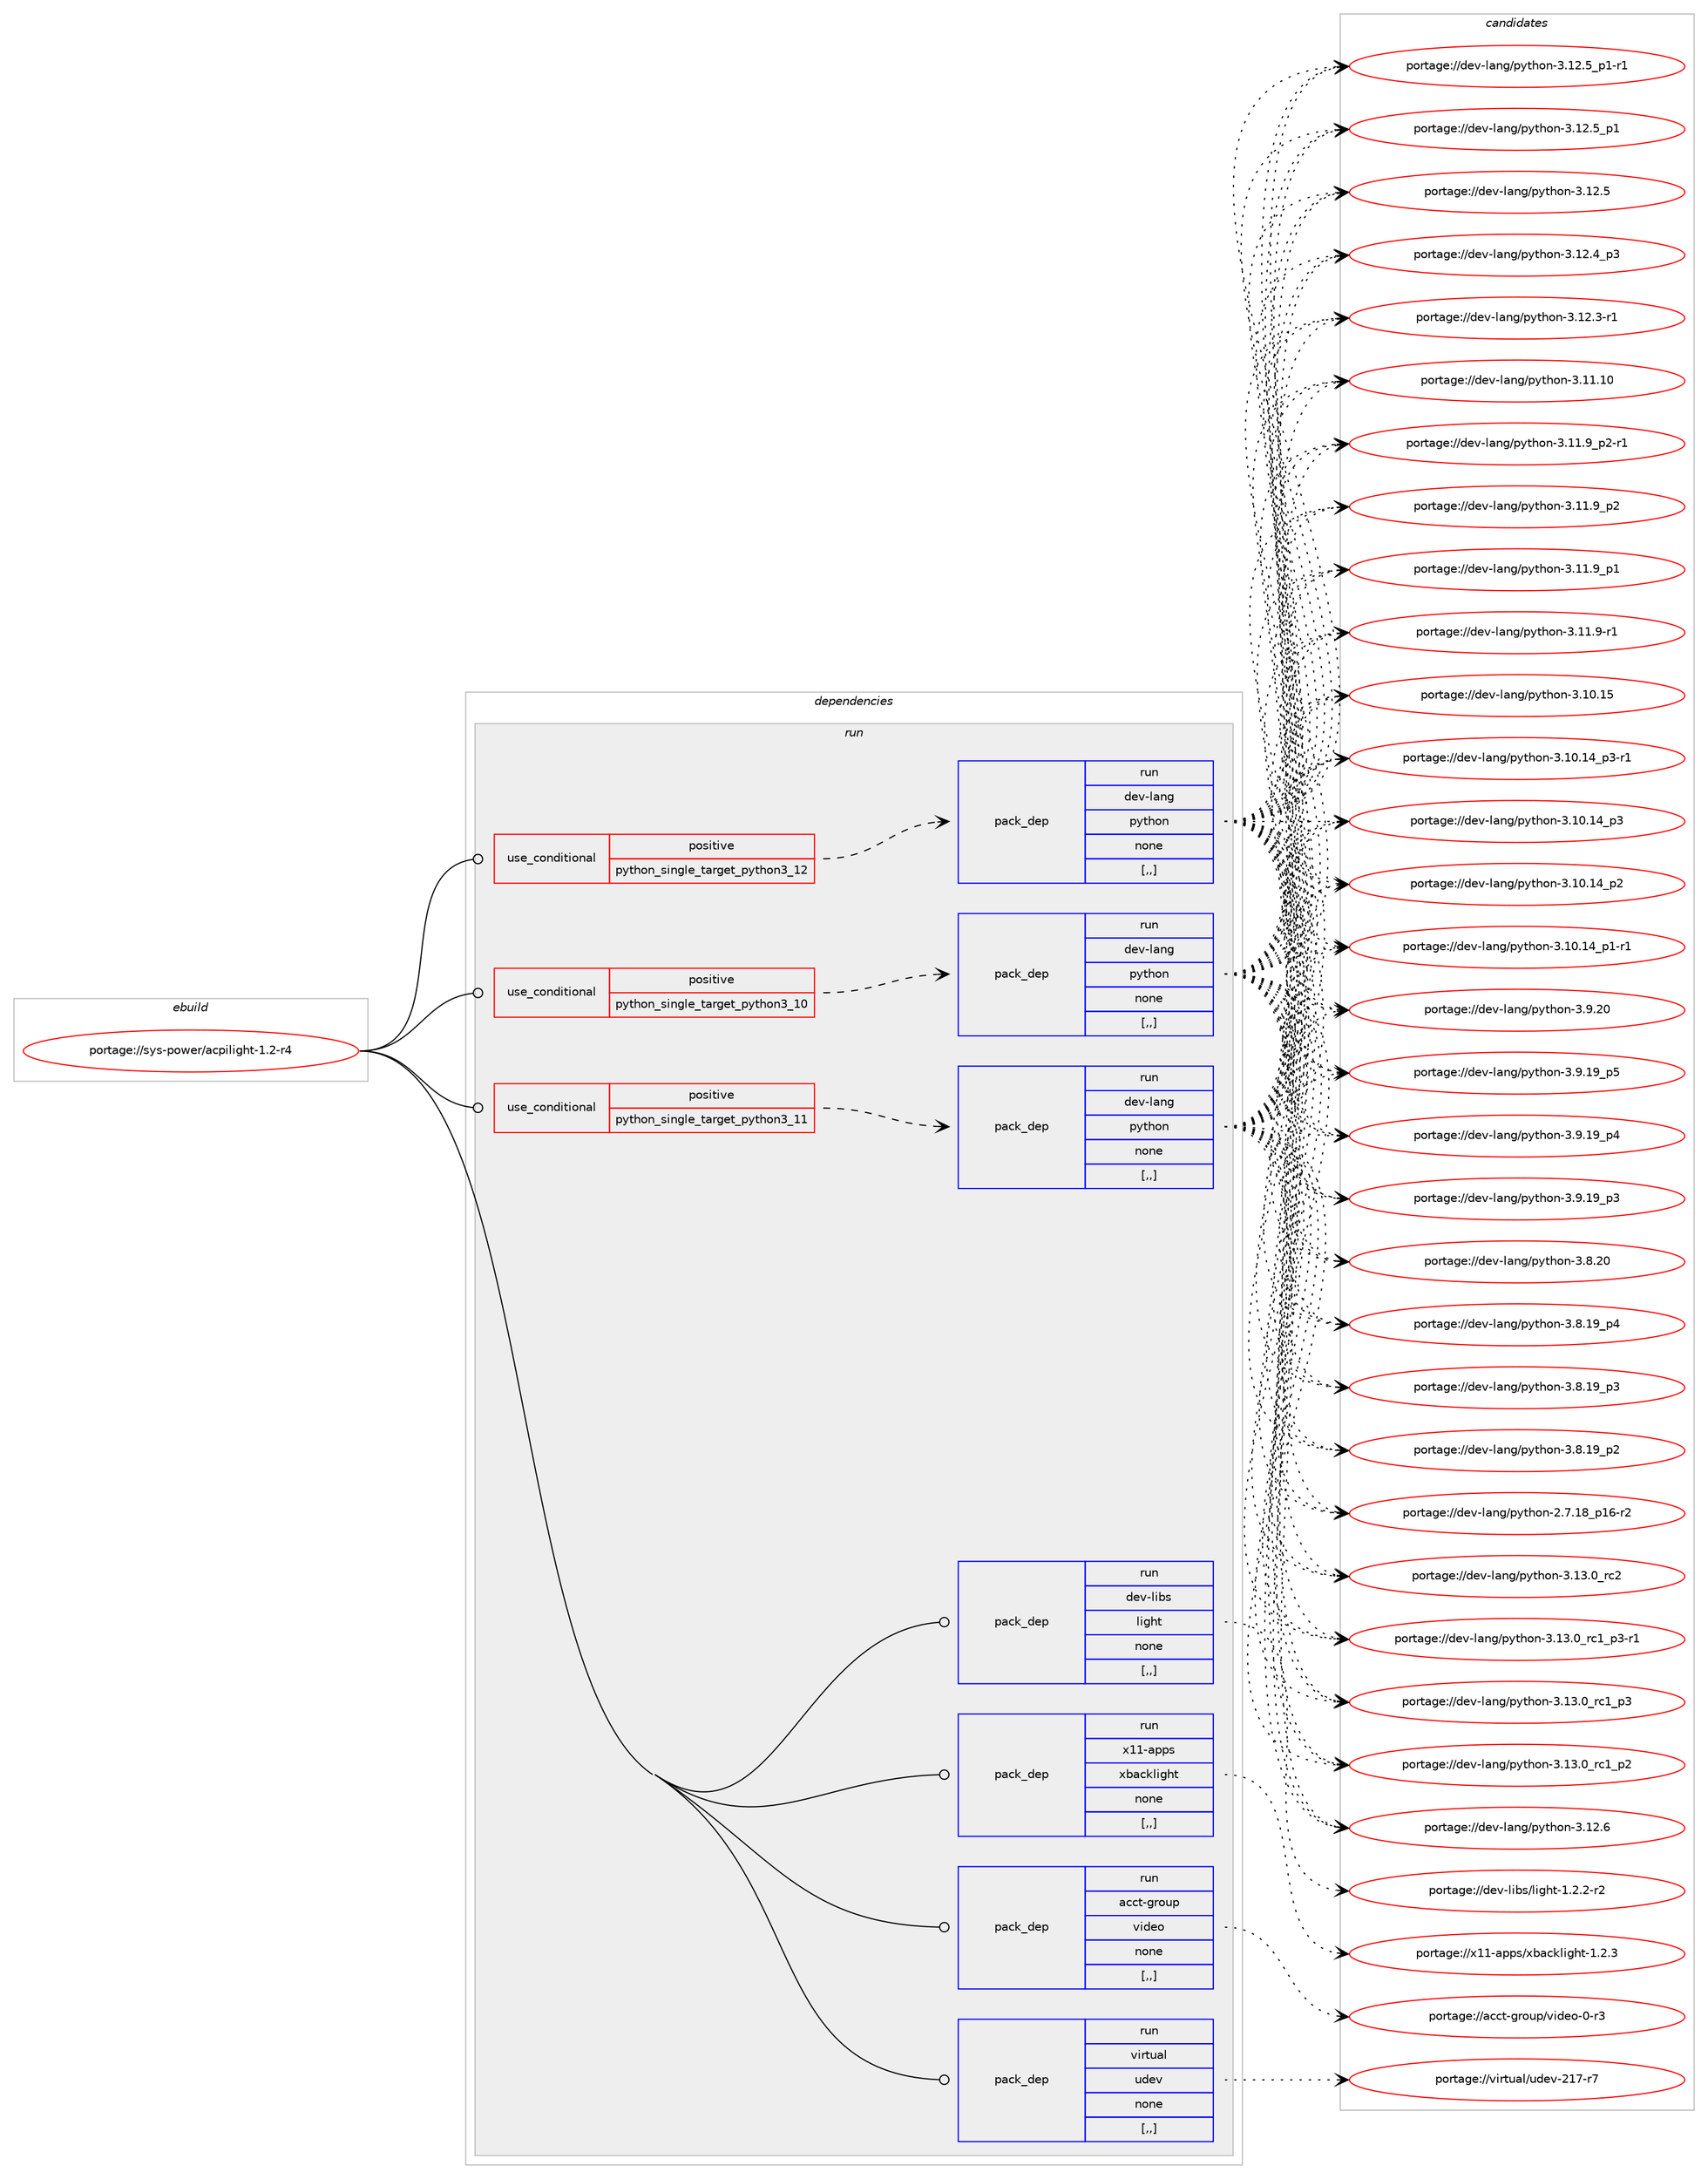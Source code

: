 digraph prolog {

# *************
# Graph options
# *************

newrank=true;
concentrate=true;
compound=true;
graph [rankdir=LR,fontname=Helvetica,fontsize=10,ranksep=1.5];#, ranksep=2.5, nodesep=0.2];
edge  [arrowhead=vee];
node  [fontname=Helvetica,fontsize=10];

# **********
# The ebuild
# **********

subgraph cluster_leftcol {
color=gray;
label=<<i>ebuild</i>>;
id [label="portage://sys-power/acpilight-1.2-r4", color=red, width=4, href="../sys-power/acpilight-1.2-r4.svg"];
}

# ****************
# The dependencies
# ****************

subgraph cluster_midcol {
color=gray;
label=<<i>dependencies</i>>;
subgraph cluster_compile {
fillcolor="#eeeeee";
style=filled;
label=<<i>compile</i>>;
}
subgraph cluster_compileandrun {
fillcolor="#eeeeee";
style=filled;
label=<<i>compile and run</i>>;
}
subgraph cluster_run {
fillcolor="#eeeeee";
style=filled;
label=<<i>run</i>>;
subgraph cond252514 {
dependency954011 [label=<<TABLE BORDER="0" CELLBORDER="1" CELLSPACING="0" CELLPADDING="4"><TR><TD ROWSPAN="3" CELLPADDING="10">use_conditional</TD></TR><TR><TD>positive</TD></TR><TR><TD>python_single_target_python3_10</TD></TR></TABLE>>, shape=none, color=red];
subgraph pack694758 {
dependency954012 [label=<<TABLE BORDER="0" CELLBORDER="1" CELLSPACING="0" CELLPADDING="4" WIDTH="220"><TR><TD ROWSPAN="6" CELLPADDING="30">pack_dep</TD></TR><TR><TD WIDTH="110">run</TD></TR><TR><TD>dev-lang</TD></TR><TR><TD>python</TD></TR><TR><TD>none</TD></TR><TR><TD>[,,]</TD></TR></TABLE>>, shape=none, color=blue];
}
dependency954011:e -> dependency954012:w [weight=20,style="dashed",arrowhead="vee"];
}
id:e -> dependency954011:w [weight=20,style="solid",arrowhead="odot"];
subgraph cond252515 {
dependency954013 [label=<<TABLE BORDER="0" CELLBORDER="1" CELLSPACING="0" CELLPADDING="4"><TR><TD ROWSPAN="3" CELLPADDING="10">use_conditional</TD></TR><TR><TD>positive</TD></TR><TR><TD>python_single_target_python3_11</TD></TR></TABLE>>, shape=none, color=red];
subgraph pack694759 {
dependency954014 [label=<<TABLE BORDER="0" CELLBORDER="1" CELLSPACING="0" CELLPADDING="4" WIDTH="220"><TR><TD ROWSPAN="6" CELLPADDING="30">pack_dep</TD></TR><TR><TD WIDTH="110">run</TD></TR><TR><TD>dev-lang</TD></TR><TR><TD>python</TD></TR><TR><TD>none</TD></TR><TR><TD>[,,]</TD></TR></TABLE>>, shape=none, color=blue];
}
dependency954013:e -> dependency954014:w [weight=20,style="dashed",arrowhead="vee"];
}
id:e -> dependency954013:w [weight=20,style="solid",arrowhead="odot"];
subgraph cond252516 {
dependency954015 [label=<<TABLE BORDER="0" CELLBORDER="1" CELLSPACING="0" CELLPADDING="4"><TR><TD ROWSPAN="3" CELLPADDING="10">use_conditional</TD></TR><TR><TD>positive</TD></TR><TR><TD>python_single_target_python3_12</TD></TR></TABLE>>, shape=none, color=red];
subgraph pack694760 {
dependency954016 [label=<<TABLE BORDER="0" CELLBORDER="1" CELLSPACING="0" CELLPADDING="4" WIDTH="220"><TR><TD ROWSPAN="6" CELLPADDING="30">pack_dep</TD></TR><TR><TD WIDTH="110">run</TD></TR><TR><TD>dev-lang</TD></TR><TR><TD>python</TD></TR><TR><TD>none</TD></TR><TR><TD>[,,]</TD></TR></TABLE>>, shape=none, color=blue];
}
dependency954015:e -> dependency954016:w [weight=20,style="dashed",arrowhead="vee"];
}
id:e -> dependency954015:w [weight=20,style="solid",arrowhead="odot"];
subgraph pack694761 {
dependency954017 [label=<<TABLE BORDER="0" CELLBORDER="1" CELLSPACING="0" CELLPADDING="4" WIDTH="220"><TR><TD ROWSPAN="6" CELLPADDING="30">pack_dep</TD></TR><TR><TD WIDTH="110">run</TD></TR><TR><TD>acct-group</TD></TR><TR><TD>video</TD></TR><TR><TD>none</TD></TR><TR><TD>[,,]</TD></TR></TABLE>>, shape=none, color=blue];
}
id:e -> dependency954017:w [weight=20,style="solid",arrowhead="odot"];
subgraph pack694762 {
dependency954018 [label=<<TABLE BORDER="0" CELLBORDER="1" CELLSPACING="0" CELLPADDING="4" WIDTH="220"><TR><TD ROWSPAN="6" CELLPADDING="30">pack_dep</TD></TR><TR><TD WIDTH="110">run</TD></TR><TR><TD>virtual</TD></TR><TR><TD>udev</TD></TR><TR><TD>none</TD></TR><TR><TD>[,,]</TD></TR></TABLE>>, shape=none, color=blue];
}
id:e -> dependency954018:w [weight=20,style="solid",arrowhead="odot"];
subgraph pack694763 {
dependency954019 [label=<<TABLE BORDER="0" CELLBORDER="1" CELLSPACING="0" CELLPADDING="4" WIDTH="220"><TR><TD ROWSPAN="6" CELLPADDING="30">pack_dep</TD></TR><TR><TD WIDTH="110">run</TD></TR><TR><TD>dev-libs</TD></TR><TR><TD>light</TD></TR><TR><TD>none</TD></TR><TR><TD>[,,]</TD></TR></TABLE>>, shape=none, color=blue];
}
id:e -> dependency954019:w [weight=20,style="solid",arrowhead="odot"];
subgraph pack694764 {
dependency954020 [label=<<TABLE BORDER="0" CELLBORDER="1" CELLSPACING="0" CELLPADDING="4" WIDTH="220"><TR><TD ROWSPAN="6" CELLPADDING="30">pack_dep</TD></TR><TR><TD WIDTH="110">run</TD></TR><TR><TD>x11-apps</TD></TR><TR><TD>xbacklight</TD></TR><TR><TD>none</TD></TR><TR><TD>[,,]</TD></TR></TABLE>>, shape=none, color=blue];
}
id:e -> dependency954020:w [weight=20,style="solid",arrowhead="odot"];
}
}

# **************
# The candidates
# **************

subgraph cluster_choices {
rank=same;
color=gray;
label=<<i>candidates</i>>;

subgraph choice694758 {
color=black;
nodesep=1;
choice10010111845108971101034711212111610411111045514649514648951149950 [label="portage://dev-lang/python-3.13.0_rc2", color=red, width=4,href="../dev-lang/python-3.13.0_rc2.svg"];
choice1001011184510897110103471121211161041111104551464951464895114994995112514511449 [label="portage://dev-lang/python-3.13.0_rc1_p3-r1", color=red, width=4,href="../dev-lang/python-3.13.0_rc1_p3-r1.svg"];
choice100101118451089711010347112121116104111110455146495146489511499499511251 [label="portage://dev-lang/python-3.13.0_rc1_p3", color=red, width=4,href="../dev-lang/python-3.13.0_rc1_p3.svg"];
choice100101118451089711010347112121116104111110455146495146489511499499511250 [label="portage://dev-lang/python-3.13.0_rc1_p2", color=red, width=4,href="../dev-lang/python-3.13.0_rc1_p2.svg"];
choice10010111845108971101034711212111610411111045514649504654 [label="portage://dev-lang/python-3.12.6", color=red, width=4,href="../dev-lang/python-3.12.6.svg"];
choice1001011184510897110103471121211161041111104551464950465395112494511449 [label="portage://dev-lang/python-3.12.5_p1-r1", color=red, width=4,href="../dev-lang/python-3.12.5_p1-r1.svg"];
choice100101118451089711010347112121116104111110455146495046539511249 [label="portage://dev-lang/python-3.12.5_p1", color=red, width=4,href="../dev-lang/python-3.12.5_p1.svg"];
choice10010111845108971101034711212111610411111045514649504653 [label="portage://dev-lang/python-3.12.5", color=red, width=4,href="../dev-lang/python-3.12.5.svg"];
choice100101118451089711010347112121116104111110455146495046529511251 [label="portage://dev-lang/python-3.12.4_p3", color=red, width=4,href="../dev-lang/python-3.12.4_p3.svg"];
choice100101118451089711010347112121116104111110455146495046514511449 [label="portage://dev-lang/python-3.12.3-r1", color=red, width=4,href="../dev-lang/python-3.12.3-r1.svg"];
choice1001011184510897110103471121211161041111104551464949464948 [label="portage://dev-lang/python-3.11.10", color=red, width=4,href="../dev-lang/python-3.11.10.svg"];
choice1001011184510897110103471121211161041111104551464949465795112504511449 [label="portage://dev-lang/python-3.11.9_p2-r1", color=red, width=4,href="../dev-lang/python-3.11.9_p2-r1.svg"];
choice100101118451089711010347112121116104111110455146494946579511250 [label="portage://dev-lang/python-3.11.9_p2", color=red, width=4,href="../dev-lang/python-3.11.9_p2.svg"];
choice100101118451089711010347112121116104111110455146494946579511249 [label="portage://dev-lang/python-3.11.9_p1", color=red, width=4,href="../dev-lang/python-3.11.9_p1.svg"];
choice100101118451089711010347112121116104111110455146494946574511449 [label="portage://dev-lang/python-3.11.9-r1", color=red, width=4,href="../dev-lang/python-3.11.9-r1.svg"];
choice1001011184510897110103471121211161041111104551464948464953 [label="portage://dev-lang/python-3.10.15", color=red, width=4,href="../dev-lang/python-3.10.15.svg"];
choice100101118451089711010347112121116104111110455146494846495295112514511449 [label="portage://dev-lang/python-3.10.14_p3-r1", color=red, width=4,href="../dev-lang/python-3.10.14_p3-r1.svg"];
choice10010111845108971101034711212111610411111045514649484649529511251 [label="portage://dev-lang/python-3.10.14_p3", color=red, width=4,href="../dev-lang/python-3.10.14_p3.svg"];
choice10010111845108971101034711212111610411111045514649484649529511250 [label="portage://dev-lang/python-3.10.14_p2", color=red, width=4,href="../dev-lang/python-3.10.14_p2.svg"];
choice100101118451089711010347112121116104111110455146494846495295112494511449 [label="portage://dev-lang/python-3.10.14_p1-r1", color=red, width=4,href="../dev-lang/python-3.10.14_p1-r1.svg"];
choice10010111845108971101034711212111610411111045514657465048 [label="portage://dev-lang/python-3.9.20", color=red, width=4,href="../dev-lang/python-3.9.20.svg"];
choice100101118451089711010347112121116104111110455146574649579511253 [label="portage://dev-lang/python-3.9.19_p5", color=red, width=4,href="../dev-lang/python-3.9.19_p5.svg"];
choice100101118451089711010347112121116104111110455146574649579511252 [label="portage://dev-lang/python-3.9.19_p4", color=red, width=4,href="../dev-lang/python-3.9.19_p4.svg"];
choice100101118451089711010347112121116104111110455146574649579511251 [label="portage://dev-lang/python-3.9.19_p3", color=red, width=4,href="../dev-lang/python-3.9.19_p3.svg"];
choice10010111845108971101034711212111610411111045514656465048 [label="portage://dev-lang/python-3.8.20", color=red, width=4,href="../dev-lang/python-3.8.20.svg"];
choice100101118451089711010347112121116104111110455146564649579511252 [label="portage://dev-lang/python-3.8.19_p4", color=red, width=4,href="../dev-lang/python-3.8.19_p4.svg"];
choice100101118451089711010347112121116104111110455146564649579511251 [label="portage://dev-lang/python-3.8.19_p3", color=red, width=4,href="../dev-lang/python-3.8.19_p3.svg"];
choice100101118451089711010347112121116104111110455146564649579511250 [label="portage://dev-lang/python-3.8.19_p2", color=red, width=4,href="../dev-lang/python-3.8.19_p2.svg"];
choice100101118451089711010347112121116104111110455046554649569511249544511450 [label="portage://dev-lang/python-2.7.18_p16-r2", color=red, width=4,href="../dev-lang/python-2.7.18_p16-r2.svg"];
dependency954012:e -> choice10010111845108971101034711212111610411111045514649514648951149950:w [style=dotted,weight="100"];
dependency954012:e -> choice1001011184510897110103471121211161041111104551464951464895114994995112514511449:w [style=dotted,weight="100"];
dependency954012:e -> choice100101118451089711010347112121116104111110455146495146489511499499511251:w [style=dotted,weight="100"];
dependency954012:e -> choice100101118451089711010347112121116104111110455146495146489511499499511250:w [style=dotted,weight="100"];
dependency954012:e -> choice10010111845108971101034711212111610411111045514649504654:w [style=dotted,weight="100"];
dependency954012:e -> choice1001011184510897110103471121211161041111104551464950465395112494511449:w [style=dotted,weight="100"];
dependency954012:e -> choice100101118451089711010347112121116104111110455146495046539511249:w [style=dotted,weight="100"];
dependency954012:e -> choice10010111845108971101034711212111610411111045514649504653:w [style=dotted,weight="100"];
dependency954012:e -> choice100101118451089711010347112121116104111110455146495046529511251:w [style=dotted,weight="100"];
dependency954012:e -> choice100101118451089711010347112121116104111110455146495046514511449:w [style=dotted,weight="100"];
dependency954012:e -> choice1001011184510897110103471121211161041111104551464949464948:w [style=dotted,weight="100"];
dependency954012:e -> choice1001011184510897110103471121211161041111104551464949465795112504511449:w [style=dotted,weight="100"];
dependency954012:e -> choice100101118451089711010347112121116104111110455146494946579511250:w [style=dotted,weight="100"];
dependency954012:e -> choice100101118451089711010347112121116104111110455146494946579511249:w [style=dotted,weight="100"];
dependency954012:e -> choice100101118451089711010347112121116104111110455146494946574511449:w [style=dotted,weight="100"];
dependency954012:e -> choice1001011184510897110103471121211161041111104551464948464953:w [style=dotted,weight="100"];
dependency954012:e -> choice100101118451089711010347112121116104111110455146494846495295112514511449:w [style=dotted,weight="100"];
dependency954012:e -> choice10010111845108971101034711212111610411111045514649484649529511251:w [style=dotted,weight="100"];
dependency954012:e -> choice10010111845108971101034711212111610411111045514649484649529511250:w [style=dotted,weight="100"];
dependency954012:e -> choice100101118451089711010347112121116104111110455146494846495295112494511449:w [style=dotted,weight="100"];
dependency954012:e -> choice10010111845108971101034711212111610411111045514657465048:w [style=dotted,weight="100"];
dependency954012:e -> choice100101118451089711010347112121116104111110455146574649579511253:w [style=dotted,weight="100"];
dependency954012:e -> choice100101118451089711010347112121116104111110455146574649579511252:w [style=dotted,weight="100"];
dependency954012:e -> choice100101118451089711010347112121116104111110455146574649579511251:w [style=dotted,weight="100"];
dependency954012:e -> choice10010111845108971101034711212111610411111045514656465048:w [style=dotted,weight="100"];
dependency954012:e -> choice100101118451089711010347112121116104111110455146564649579511252:w [style=dotted,weight="100"];
dependency954012:e -> choice100101118451089711010347112121116104111110455146564649579511251:w [style=dotted,weight="100"];
dependency954012:e -> choice100101118451089711010347112121116104111110455146564649579511250:w [style=dotted,weight="100"];
dependency954012:e -> choice100101118451089711010347112121116104111110455046554649569511249544511450:w [style=dotted,weight="100"];
}
subgraph choice694759 {
color=black;
nodesep=1;
choice10010111845108971101034711212111610411111045514649514648951149950 [label="portage://dev-lang/python-3.13.0_rc2", color=red, width=4,href="../dev-lang/python-3.13.0_rc2.svg"];
choice1001011184510897110103471121211161041111104551464951464895114994995112514511449 [label="portage://dev-lang/python-3.13.0_rc1_p3-r1", color=red, width=4,href="../dev-lang/python-3.13.0_rc1_p3-r1.svg"];
choice100101118451089711010347112121116104111110455146495146489511499499511251 [label="portage://dev-lang/python-3.13.0_rc1_p3", color=red, width=4,href="../dev-lang/python-3.13.0_rc1_p3.svg"];
choice100101118451089711010347112121116104111110455146495146489511499499511250 [label="portage://dev-lang/python-3.13.0_rc1_p2", color=red, width=4,href="../dev-lang/python-3.13.0_rc1_p2.svg"];
choice10010111845108971101034711212111610411111045514649504654 [label="portage://dev-lang/python-3.12.6", color=red, width=4,href="../dev-lang/python-3.12.6.svg"];
choice1001011184510897110103471121211161041111104551464950465395112494511449 [label="portage://dev-lang/python-3.12.5_p1-r1", color=red, width=4,href="../dev-lang/python-3.12.5_p1-r1.svg"];
choice100101118451089711010347112121116104111110455146495046539511249 [label="portage://dev-lang/python-3.12.5_p1", color=red, width=4,href="../dev-lang/python-3.12.5_p1.svg"];
choice10010111845108971101034711212111610411111045514649504653 [label="portage://dev-lang/python-3.12.5", color=red, width=4,href="../dev-lang/python-3.12.5.svg"];
choice100101118451089711010347112121116104111110455146495046529511251 [label="portage://dev-lang/python-3.12.4_p3", color=red, width=4,href="../dev-lang/python-3.12.4_p3.svg"];
choice100101118451089711010347112121116104111110455146495046514511449 [label="portage://dev-lang/python-3.12.3-r1", color=red, width=4,href="../dev-lang/python-3.12.3-r1.svg"];
choice1001011184510897110103471121211161041111104551464949464948 [label="portage://dev-lang/python-3.11.10", color=red, width=4,href="../dev-lang/python-3.11.10.svg"];
choice1001011184510897110103471121211161041111104551464949465795112504511449 [label="portage://dev-lang/python-3.11.9_p2-r1", color=red, width=4,href="../dev-lang/python-3.11.9_p2-r1.svg"];
choice100101118451089711010347112121116104111110455146494946579511250 [label="portage://dev-lang/python-3.11.9_p2", color=red, width=4,href="../dev-lang/python-3.11.9_p2.svg"];
choice100101118451089711010347112121116104111110455146494946579511249 [label="portage://dev-lang/python-3.11.9_p1", color=red, width=4,href="../dev-lang/python-3.11.9_p1.svg"];
choice100101118451089711010347112121116104111110455146494946574511449 [label="portage://dev-lang/python-3.11.9-r1", color=red, width=4,href="../dev-lang/python-3.11.9-r1.svg"];
choice1001011184510897110103471121211161041111104551464948464953 [label="portage://dev-lang/python-3.10.15", color=red, width=4,href="../dev-lang/python-3.10.15.svg"];
choice100101118451089711010347112121116104111110455146494846495295112514511449 [label="portage://dev-lang/python-3.10.14_p3-r1", color=red, width=4,href="../dev-lang/python-3.10.14_p3-r1.svg"];
choice10010111845108971101034711212111610411111045514649484649529511251 [label="portage://dev-lang/python-3.10.14_p3", color=red, width=4,href="../dev-lang/python-3.10.14_p3.svg"];
choice10010111845108971101034711212111610411111045514649484649529511250 [label="portage://dev-lang/python-3.10.14_p2", color=red, width=4,href="../dev-lang/python-3.10.14_p2.svg"];
choice100101118451089711010347112121116104111110455146494846495295112494511449 [label="portage://dev-lang/python-3.10.14_p1-r1", color=red, width=4,href="../dev-lang/python-3.10.14_p1-r1.svg"];
choice10010111845108971101034711212111610411111045514657465048 [label="portage://dev-lang/python-3.9.20", color=red, width=4,href="../dev-lang/python-3.9.20.svg"];
choice100101118451089711010347112121116104111110455146574649579511253 [label="portage://dev-lang/python-3.9.19_p5", color=red, width=4,href="../dev-lang/python-3.9.19_p5.svg"];
choice100101118451089711010347112121116104111110455146574649579511252 [label="portage://dev-lang/python-3.9.19_p4", color=red, width=4,href="../dev-lang/python-3.9.19_p4.svg"];
choice100101118451089711010347112121116104111110455146574649579511251 [label="portage://dev-lang/python-3.9.19_p3", color=red, width=4,href="../dev-lang/python-3.9.19_p3.svg"];
choice10010111845108971101034711212111610411111045514656465048 [label="portage://dev-lang/python-3.8.20", color=red, width=4,href="../dev-lang/python-3.8.20.svg"];
choice100101118451089711010347112121116104111110455146564649579511252 [label="portage://dev-lang/python-3.8.19_p4", color=red, width=4,href="../dev-lang/python-3.8.19_p4.svg"];
choice100101118451089711010347112121116104111110455146564649579511251 [label="portage://dev-lang/python-3.8.19_p3", color=red, width=4,href="../dev-lang/python-3.8.19_p3.svg"];
choice100101118451089711010347112121116104111110455146564649579511250 [label="portage://dev-lang/python-3.8.19_p2", color=red, width=4,href="../dev-lang/python-3.8.19_p2.svg"];
choice100101118451089711010347112121116104111110455046554649569511249544511450 [label="portage://dev-lang/python-2.7.18_p16-r2", color=red, width=4,href="../dev-lang/python-2.7.18_p16-r2.svg"];
dependency954014:e -> choice10010111845108971101034711212111610411111045514649514648951149950:w [style=dotted,weight="100"];
dependency954014:e -> choice1001011184510897110103471121211161041111104551464951464895114994995112514511449:w [style=dotted,weight="100"];
dependency954014:e -> choice100101118451089711010347112121116104111110455146495146489511499499511251:w [style=dotted,weight="100"];
dependency954014:e -> choice100101118451089711010347112121116104111110455146495146489511499499511250:w [style=dotted,weight="100"];
dependency954014:e -> choice10010111845108971101034711212111610411111045514649504654:w [style=dotted,weight="100"];
dependency954014:e -> choice1001011184510897110103471121211161041111104551464950465395112494511449:w [style=dotted,weight="100"];
dependency954014:e -> choice100101118451089711010347112121116104111110455146495046539511249:w [style=dotted,weight="100"];
dependency954014:e -> choice10010111845108971101034711212111610411111045514649504653:w [style=dotted,weight="100"];
dependency954014:e -> choice100101118451089711010347112121116104111110455146495046529511251:w [style=dotted,weight="100"];
dependency954014:e -> choice100101118451089711010347112121116104111110455146495046514511449:w [style=dotted,weight="100"];
dependency954014:e -> choice1001011184510897110103471121211161041111104551464949464948:w [style=dotted,weight="100"];
dependency954014:e -> choice1001011184510897110103471121211161041111104551464949465795112504511449:w [style=dotted,weight="100"];
dependency954014:e -> choice100101118451089711010347112121116104111110455146494946579511250:w [style=dotted,weight="100"];
dependency954014:e -> choice100101118451089711010347112121116104111110455146494946579511249:w [style=dotted,weight="100"];
dependency954014:e -> choice100101118451089711010347112121116104111110455146494946574511449:w [style=dotted,weight="100"];
dependency954014:e -> choice1001011184510897110103471121211161041111104551464948464953:w [style=dotted,weight="100"];
dependency954014:e -> choice100101118451089711010347112121116104111110455146494846495295112514511449:w [style=dotted,weight="100"];
dependency954014:e -> choice10010111845108971101034711212111610411111045514649484649529511251:w [style=dotted,weight="100"];
dependency954014:e -> choice10010111845108971101034711212111610411111045514649484649529511250:w [style=dotted,weight="100"];
dependency954014:e -> choice100101118451089711010347112121116104111110455146494846495295112494511449:w [style=dotted,weight="100"];
dependency954014:e -> choice10010111845108971101034711212111610411111045514657465048:w [style=dotted,weight="100"];
dependency954014:e -> choice100101118451089711010347112121116104111110455146574649579511253:w [style=dotted,weight="100"];
dependency954014:e -> choice100101118451089711010347112121116104111110455146574649579511252:w [style=dotted,weight="100"];
dependency954014:e -> choice100101118451089711010347112121116104111110455146574649579511251:w [style=dotted,weight="100"];
dependency954014:e -> choice10010111845108971101034711212111610411111045514656465048:w [style=dotted,weight="100"];
dependency954014:e -> choice100101118451089711010347112121116104111110455146564649579511252:w [style=dotted,weight="100"];
dependency954014:e -> choice100101118451089711010347112121116104111110455146564649579511251:w [style=dotted,weight="100"];
dependency954014:e -> choice100101118451089711010347112121116104111110455146564649579511250:w [style=dotted,weight="100"];
dependency954014:e -> choice100101118451089711010347112121116104111110455046554649569511249544511450:w [style=dotted,weight="100"];
}
subgraph choice694760 {
color=black;
nodesep=1;
choice10010111845108971101034711212111610411111045514649514648951149950 [label="portage://dev-lang/python-3.13.0_rc2", color=red, width=4,href="../dev-lang/python-3.13.0_rc2.svg"];
choice1001011184510897110103471121211161041111104551464951464895114994995112514511449 [label="portage://dev-lang/python-3.13.0_rc1_p3-r1", color=red, width=4,href="../dev-lang/python-3.13.0_rc1_p3-r1.svg"];
choice100101118451089711010347112121116104111110455146495146489511499499511251 [label="portage://dev-lang/python-3.13.0_rc1_p3", color=red, width=4,href="../dev-lang/python-3.13.0_rc1_p3.svg"];
choice100101118451089711010347112121116104111110455146495146489511499499511250 [label="portage://dev-lang/python-3.13.0_rc1_p2", color=red, width=4,href="../dev-lang/python-3.13.0_rc1_p2.svg"];
choice10010111845108971101034711212111610411111045514649504654 [label="portage://dev-lang/python-3.12.6", color=red, width=4,href="../dev-lang/python-3.12.6.svg"];
choice1001011184510897110103471121211161041111104551464950465395112494511449 [label="portage://dev-lang/python-3.12.5_p1-r1", color=red, width=4,href="../dev-lang/python-3.12.5_p1-r1.svg"];
choice100101118451089711010347112121116104111110455146495046539511249 [label="portage://dev-lang/python-3.12.5_p1", color=red, width=4,href="../dev-lang/python-3.12.5_p1.svg"];
choice10010111845108971101034711212111610411111045514649504653 [label="portage://dev-lang/python-3.12.5", color=red, width=4,href="../dev-lang/python-3.12.5.svg"];
choice100101118451089711010347112121116104111110455146495046529511251 [label="portage://dev-lang/python-3.12.4_p3", color=red, width=4,href="../dev-lang/python-3.12.4_p3.svg"];
choice100101118451089711010347112121116104111110455146495046514511449 [label="portage://dev-lang/python-3.12.3-r1", color=red, width=4,href="../dev-lang/python-3.12.3-r1.svg"];
choice1001011184510897110103471121211161041111104551464949464948 [label="portage://dev-lang/python-3.11.10", color=red, width=4,href="../dev-lang/python-3.11.10.svg"];
choice1001011184510897110103471121211161041111104551464949465795112504511449 [label="portage://dev-lang/python-3.11.9_p2-r1", color=red, width=4,href="../dev-lang/python-3.11.9_p2-r1.svg"];
choice100101118451089711010347112121116104111110455146494946579511250 [label="portage://dev-lang/python-3.11.9_p2", color=red, width=4,href="../dev-lang/python-3.11.9_p2.svg"];
choice100101118451089711010347112121116104111110455146494946579511249 [label="portage://dev-lang/python-3.11.9_p1", color=red, width=4,href="../dev-lang/python-3.11.9_p1.svg"];
choice100101118451089711010347112121116104111110455146494946574511449 [label="portage://dev-lang/python-3.11.9-r1", color=red, width=4,href="../dev-lang/python-3.11.9-r1.svg"];
choice1001011184510897110103471121211161041111104551464948464953 [label="portage://dev-lang/python-3.10.15", color=red, width=4,href="../dev-lang/python-3.10.15.svg"];
choice100101118451089711010347112121116104111110455146494846495295112514511449 [label="portage://dev-lang/python-3.10.14_p3-r1", color=red, width=4,href="../dev-lang/python-3.10.14_p3-r1.svg"];
choice10010111845108971101034711212111610411111045514649484649529511251 [label="portage://dev-lang/python-3.10.14_p3", color=red, width=4,href="../dev-lang/python-3.10.14_p3.svg"];
choice10010111845108971101034711212111610411111045514649484649529511250 [label="portage://dev-lang/python-3.10.14_p2", color=red, width=4,href="../dev-lang/python-3.10.14_p2.svg"];
choice100101118451089711010347112121116104111110455146494846495295112494511449 [label="portage://dev-lang/python-3.10.14_p1-r1", color=red, width=4,href="../dev-lang/python-3.10.14_p1-r1.svg"];
choice10010111845108971101034711212111610411111045514657465048 [label="portage://dev-lang/python-3.9.20", color=red, width=4,href="../dev-lang/python-3.9.20.svg"];
choice100101118451089711010347112121116104111110455146574649579511253 [label="portage://dev-lang/python-3.9.19_p5", color=red, width=4,href="../dev-lang/python-3.9.19_p5.svg"];
choice100101118451089711010347112121116104111110455146574649579511252 [label="portage://dev-lang/python-3.9.19_p4", color=red, width=4,href="../dev-lang/python-3.9.19_p4.svg"];
choice100101118451089711010347112121116104111110455146574649579511251 [label="portage://dev-lang/python-3.9.19_p3", color=red, width=4,href="../dev-lang/python-3.9.19_p3.svg"];
choice10010111845108971101034711212111610411111045514656465048 [label="portage://dev-lang/python-3.8.20", color=red, width=4,href="../dev-lang/python-3.8.20.svg"];
choice100101118451089711010347112121116104111110455146564649579511252 [label="portage://dev-lang/python-3.8.19_p4", color=red, width=4,href="../dev-lang/python-3.8.19_p4.svg"];
choice100101118451089711010347112121116104111110455146564649579511251 [label="portage://dev-lang/python-3.8.19_p3", color=red, width=4,href="../dev-lang/python-3.8.19_p3.svg"];
choice100101118451089711010347112121116104111110455146564649579511250 [label="portage://dev-lang/python-3.8.19_p2", color=red, width=4,href="../dev-lang/python-3.8.19_p2.svg"];
choice100101118451089711010347112121116104111110455046554649569511249544511450 [label="portage://dev-lang/python-2.7.18_p16-r2", color=red, width=4,href="../dev-lang/python-2.7.18_p16-r2.svg"];
dependency954016:e -> choice10010111845108971101034711212111610411111045514649514648951149950:w [style=dotted,weight="100"];
dependency954016:e -> choice1001011184510897110103471121211161041111104551464951464895114994995112514511449:w [style=dotted,weight="100"];
dependency954016:e -> choice100101118451089711010347112121116104111110455146495146489511499499511251:w [style=dotted,weight="100"];
dependency954016:e -> choice100101118451089711010347112121116104111110455146495146489511499499511250:w [style=dotted,weight="100"];
dependency954016:e -> choice10010111845108971101034711212111610411111045514649504654:w [style=dotted,weight="100"];
dependency954016:e -> choice1001011184510897110103471121211161041111104551464950465395112494511449:w [style=dotted,weight="100"];
dependency954016:e -> choice100101118451089711010347112121116104111110455146495046539511249:w [style=dotted,weight="100"];
dependency954016:e -> choice10010111845108971101034711212111610411111045514649504653:w [style=dotted,weight="100"];
dependency954016:e -> choice100101118451089711010347112121116104111110455146495046529511251:w [style=dotted,weight="100"];
dependency954016:e -> choice100101118451089711010347112121116104111110455146495046514511449:w [style=dotted,weight="100"];
dependency954016:e -> choice1001011184510897110103471121211161041111104551464949464948:w [style=dotted,weight="100"];
dependency954016:e -> choice1001011184510897110103471121211161041111104551464949465795112504511449:w [style=dotted,weight="100"];
dependency954016:e -> choice100101118451089711010347112121116104111110455146494946579511250:w [style=dotted,weight="100"];
dependency954016:e -> choice100101118451089711010347112121116104111110455146494946579511249:w [style=dotted,weight="100"];
dependency954016:e -> choice100101118451089711010347112121116104111110455146494946574511449:w [style=dotted,weight="100"];
dependency954016:e -> choice1001011184510897110103471121211161041111104551464948464953:w [style=dotted,weight="100"];
dependency954016:e -> choice100101118451089711010347112121116104111110455146494846495295112514511449:w [style=dotted,weight="100"];
dependency954016:e -> choice10010111845108971101034711212111610411111045514649484649529511251:w [style=dotted,weight="100"];
dependency954016:e -> choice10010111845108971101034711212111610411111045514649484649529511250:w [style=dotted,weight="100"];
dependency954016:e -> choice100101118451089711010347112121116104111110455146494846495295112494511449:w [style=dotted,weight="100"];
dependency954016:e -> choice10010111845108971101034711212111610411111045514657465048:w [style=dotted,weight="100"];
dependency954016:e -> choice100101118451089711010347112121116104111110455146574649579511253:w [style=dotted,weight="100"];
dependency954016:e -> choice100101118451089711010347112121116104111110455146574649579511252:w [style=dotted,weight="100"];
dependency954016:e -> choice100101118451089711010347112121116104111110455146574649579511251:w [style=dotted,weight="100"];
dependency954016:e -> choice10010111845108971101034711212111610411111045514656465048:w [style=dotted,weight="100"];
dependency954016:e -> choice100101118451089711010347112121116104111110455146564649579511252:w [style=dotted,weight="100"];
dependency954016:e -> choice100101118451089711010347112121116104111110455146564649579511251:w [style=dotted,weight="100"];
dependency954016:e -> choice100101118451089711010347112121116104111110455146564649579511250:w [style=dotted,weight="100"];
dependency954016:e -> choice100101118451089711010347112121116104111110455046554649569511249544511450:w [style=dotted,weight="100"];
}
subgraph choice694761 {
color=black;
nodesep=1;
choice979999116451031141111171124711810510010111145484511451 [label="portage://acct-group/video-0-r3", color=red, width=4,href="../acct-group/video-0-r3.svg"];
dependency954017:e -> choice979999116451031141111171124711810510010111145484511451:w [style=dotted,weight="100"];
}
subgraph choice694762 {
color=black;
nodesep=1;
choice1181051141161179710847117100101118455049554511455 [label="portage://virtual/udev-217-r7", color=red, width=4,href="../virtual/udev-217-r7.svg"];
dependency954018:e -> choice1181051141161179710847117100101118455049554511455:w [style=dotted,weight="100"];
}
subgraph choice694763 {
color=black;
nodesep=1;
choice1001011184510810598115471081051031041164549465046504511450 [label="portage://dev-libs/light-1.2.2-r2", color=red, width=4,href="../dev-libs/light-1.2.2-r2.svg"];
dependency954019:e -> choice1001011184510810598115471081051031041164549465046504511450:w [style=dotted,weight="100"];
}
subgraph choice694764 {
color=black;
nodesep=1;
choice1204949459711211211547120989799107108105103104116454946504651 [label="portage://x11-apps/xbacklight-1.2.3", color=red, width=4,href="../x11-apps/xbacklight-1.2.3.svg"];
dependency954020:e -> choice1204949459711211211547120989799107108105103104116454946504651:w [style=dotted,weight="100"];
}
}

}
